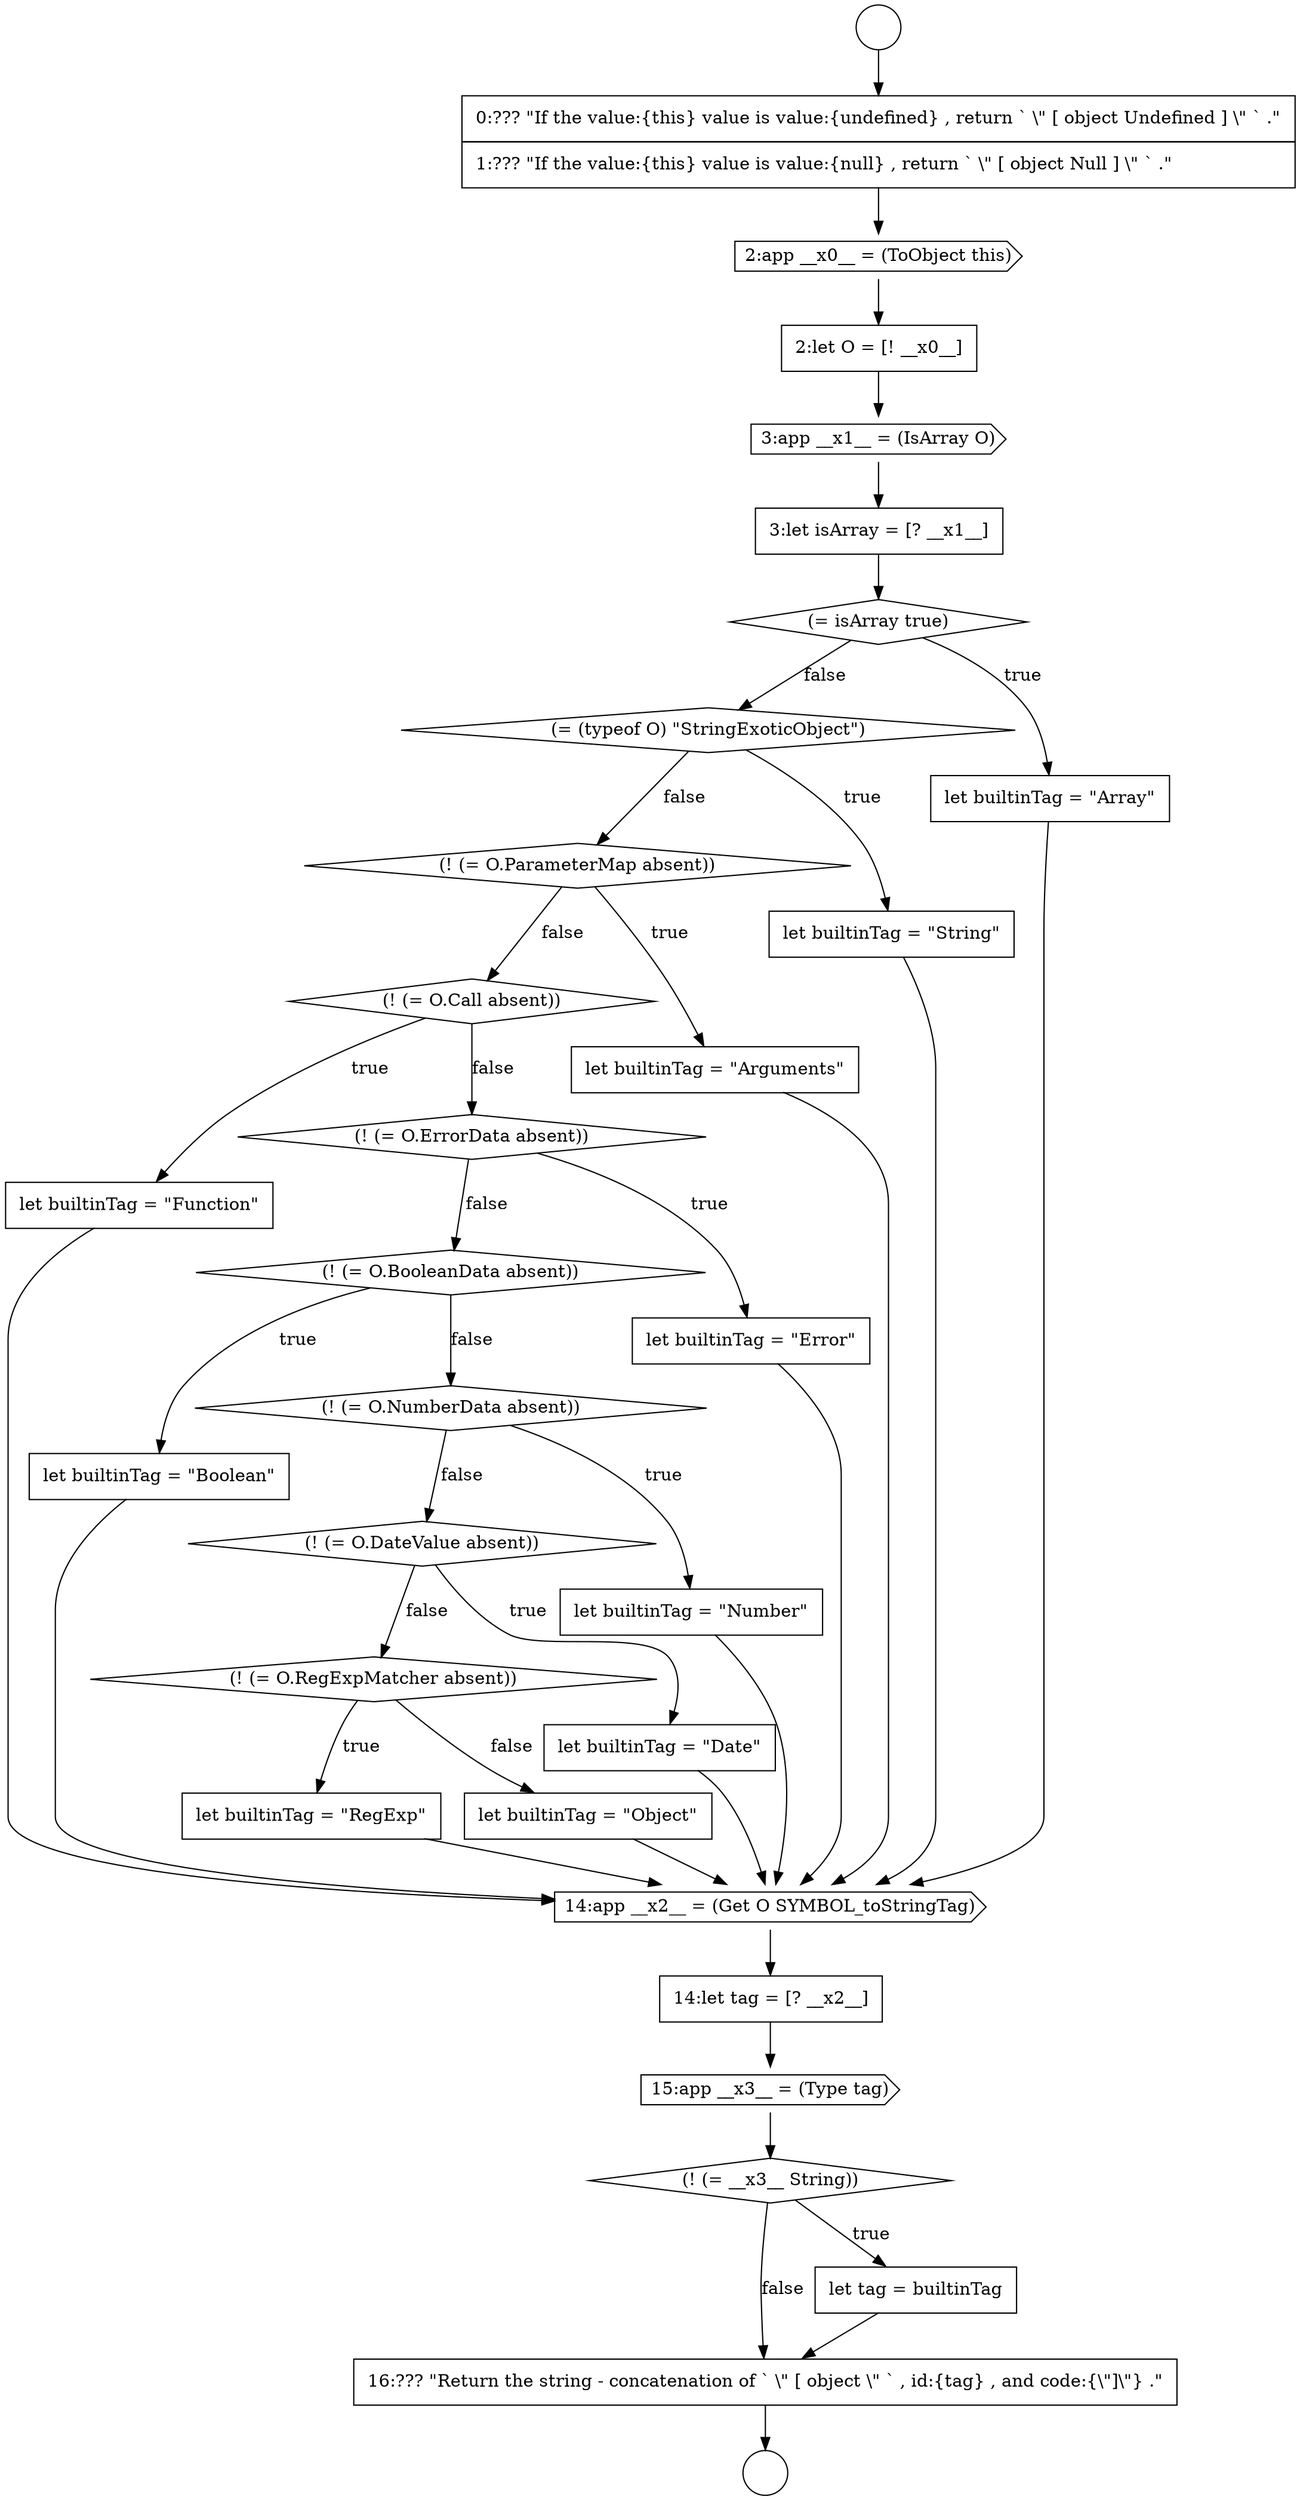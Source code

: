 digraph {
  node11513 [shape=cds, label=<<font color="black">14:app __x2__ = (Get O SYMBOL_toStringTag)</font>> color="black" fillcolor="white" style=filled]
  node11491 [shape=none, margin=0, label=<<font color="black">
    <table border="0" cellborder="1" cellspacing="0" cellpadding="10">
      <tr><td align="left">2:let O = [! __x0__]</td></tr>
    </table>
  </font>> color="black" fillcolor="white" style=filled]
  node11500 [shape=diamond, label=<<font color="black">(! (= O.Call absent))</font>> color="black" fillcolor="white" style=filled]
  node11499 [shape=none, margin=0, label=<<font color="black">
    <table border="0" cellborder="1" cellspacing="0" cellpadding="10">
      <tr><td align="left">let builtinTag = &quot;Arguments&quot;</td></tr>
    </table>
  </font>> color="black" fillcolor="white" style=filled]
  node11488 [shape=circle label=" " color="black" fillcolor="white" style=filled]
  node11496 [shape=diamond, label=<<font color="black">(= (typeof O) &quot;StringExoticObject&quot;)</font>> color="black" fillcolor="white" style=filled]
  node11498 [shape=diamond, label=<<font color="black">(! (= O.ParameterMap absent))</font>> color="black" fillcolor="white" style=filled]
  node11518 [shape=none, margin=0, label=<<font color="black">
    <table border="0" cellborder="1" cellspacing="0" cellpadding="10">
      <tr><td align="left">16:??? &quot;Return the string - concatenation of ` \&quot; [ object \&quot; ` , id:{tag} , and code:{\&quot;]\&quot;} .&quot;</td></tr>
    </table>
  </font>> color="black" fillcolor="white" style=filled]
  node11501 [shape=none, margin=0, label=<<font color="black">
    <table border="0" cellborder="1" cellspacing="0" cellpadding="10">
      <tr><td align="left">let builtinTag = &quot;Function&quot;</td></tr>
    </table>
  </font>> color="black" fillcolor="white" style=filled]
  node11514 [shape=none, margin=0, label=<<font color="black">
    <table border="0" cellborder="1" cellspacing="0" cellpadding="10">
      <tr><td align="left">14:let tag = [? __x2__]</td></tr>
    </table>
  </font>> color="black" fillcolor="white" style=filled]
  node11497 [shape=none, margin=0, label=<<font color="black">
    <table border="0" cellborder="1" cellspacing="0" cellpadding="10">
      <tr><td align="left">let builtinTag = &quot;String&quot;</td></tr>
    </table>
  </font>> color="black" fillcolor="white" style=filled]
  node11489 [shape=none, margin=0, label=<<font color="black">
    <table border="0" cellborder="1" cellspacing="0" cellpadding="10">
      <tr><td align="left">0:??? &quot;If the value:{this} value is value:{undefined} , return ` \&quot; [ object Undefined ] \&quot; ` .&quot;</td></tr>
      <tr><td align="left">1:??? &quot;If the value:{this} value is value:{null} , return ` \&quot; [ object Null ] \&quot; ` .&quot;</td></tr>
    </table>
  </font>> color="black" fillcolor="white" style=filled]
  node11511 [shape=none, margin=0, label=<<font color="black">
    <table border="0" cellborder="1" cellspacing="0" cellpadding="10">
      <tr><td align="left">let builtinTag = &quot;RegExp&quot;</td></tr>
    </table>
  </font>> color="black" fillcolor="white" style=filled]
  node11504 [shape=diamond, label=<<font color="black">(! (= O.BooleanData absent))</font>> color="black" fillcolor="white" style=filled]
  node11517 [shape=none, margin=0, label=<<font color="black">
    <table border="0" cellborder="1" cellspacing="0" cellpadding="10">
      <tr><td align="left">let tag = builtinTag</td></tr>
    </table>
  </font>> color="black" fillcolor="white" style=filled]
  node11512 [shape=none, margin=0, label=<<font color="black">
    <table border="0" cellborder="1" cellspacing="0" cellpadding="10">
      <tr><td align="left">let builtinTag = &quot;Object&quot;</td></tr>
    </table>
  </font>> color="black" fillcolor="white" style=filled]
  node11510 [shape=diamond, label=<<font color="black">(! (= O.RegExpMatcher absent))</font>> color="black" fillcolor="white" style=filled]
  node11495 [shape=none, margin=0, label=<<font color="black">
    <table border="0" cellborder="1" cellspacing="0" cellpadding="10">
      <tr><td align="left">let builtinTag = &quot;Array&quot;</td></tr>
    </table>
  </font>> color="black" fillcolor="white" style=filled]
  node11490 [shape=cds, label=<<font color="black">2:app __x0__ = (ToObject this)</font>> color="black" fillcolor="white" style=filled]
  node11505 [shape=none, margin=0, label=<<font color="black">
    <table border="0" cellborder="1" cellspacing="0" cellpadding="10">
      <tr><td align="left">let builtinTag = &quot;Boolean&quot;</td></tr>
    </table>
  </font>> color="black" fillcolor="white" style=filled]
  node11492 [shape=cds, label=<<font color="black">3:app __x1__ = (IsArray O)</font>> color="black" fillcolor="white" style=filled]
  node11503 [shape=none, margin=0, label=<<font color="black">
    <table border="0" cellborder="1" cellspacing="0" cellpadding="10">
      <tr><td align="left">let builtinTag = &quot;Error&quot;</td></tr>
    </table>
  </font>> color="black" fillcolor="white" style=filled]
  node11516 [shape=diamond, label=<<font color="black">(! (= __x3__ String))</font>> color="black" fillcolor="white" style=filled]
  node11506 [shape=diamond, label=<<font color="black">(! (= O.NumberData absent))</font>> color="black" fillcolor="white" style=filled]
  node11502 [shape=diamond, label=<<font color="black">(! (= O.ErrorData absent))</font>> color="black" fillcolor="white" style=filled]
  node11515 [shape=cds, label=<<font color="black">15:app __x3__ = (Type tag)</font>> color="black" fillcolor="white" style=filled]
  node11508 [shape=diamond, label=<<font color="black">(! (= O.DateValue absent))</font>> color="black" fillcolor="white" style=filled]
  node11487 [shape=circle label=" " color="black" fillcolor="white" style=filled]
  node11507 [shape=none, margin=0, label=<<font color="black">
    <table border="0" cellborder="1" cellspacing="0" cellpadding="10">
      <tr><td align="left">let builtinTag = &quot;Number&quot;</td></tr>
    </table>
  </font>> color="black" fillcolor="white" style=filled]
  node11493 [shape=none, margin=0, label=<<font color="black">
    <table border="0" cellborder="1" cellspacing="0" cellpadding="10">
      <tr><td align="left">3:let isArray = [? __x1__]</td></tr>
    </table>
  </font>> color="black" fillcolor="white" style=filled]
  node11494 [shape=diamond, label=<<font color="black">(= isArray true)</font>> color="black" fillcolor="white" style=filled]
  node11509 [shape=none, margin=0, label=<<font color="black">
    <table border="0" cellborder="1" cellspacing="0" cellpadding="10">
      <tr><td align="left">let builtinTag = &quot;Date&quot;</td></tr>
    </table>
  </font>> color="black" fillcolor="white" style=filled]
  node11489 -> node11490 [ color="black"]
  node11517 -> node11518 [ color="black"]
  node11497 -> node11513 [ color="black"]
  node11495 -> node11513 [ color="black"]
  node11512 -> node11513 [ color="black"]
  node11511 -> node11513 [ color="black"]
  node11502 -> node11503 [label=<<font color="black">true</font>> color="black"]
  node11502 -> node11504 [label=<<font color="black">false</font>> color="black"]
  node11507 -> node11513 [ color="black"]
  node11513 -> node11514 [ color="black"]
  node11492 -> node11493 [ color="black"]
  node11518 -> node11488 [ color="black"]
  node11506 -> node11507 [label=<<font color="black">true</font>> color="black"]
  node11506 -> node11508 [label=<<font color="black">false</font>> color="black"]
  node11501 -> node11513 [ color="black"]
  node11516 -> node11517 [label=<<font color="black">true</font>> color="black"]
  node11516 -> node11518 [label=<<font color="black">false</font>> color="black"]
  node11494 -> node11495 [label=<<font color="black">true</font>> color="black"]
  node11494 -> node11496 [label=<<font color="black">false</font>> color="black"]
  node11515 -> node11516 [ color="black"]
  node11499 -> node11513 [ color="black"]
  node11496 -> node11497 [label=<<font color="black">true</font>> color="black"]
  node11496 -> node11498 [label=<<font color="black">false</font>> color="black"]
  node11498 -> node11499 [label=<<font color="black">true</font>> color="black"]
  node11498 -> node11500 [label=<<font color="black">false</font>> color="black"]
  node11514 -> node11515 [ color="black"]
  node11490 -> node11491 [ color="black"]
  node11491 -> node11492 [ color="black"]
  node11503 -> node11513 [ color="black"]
  node11493 -> node11494 [ color="black"]
  node11510 -> node11511 [label=<<font color="black">true</font>> color="black"]
  node11510 -> node11512 [label=<<font color="black">false</font>> color="black"]
  node11500 -> node11501 [label=<<font color="black">true</font>> color="black"]
  node11500 -> node11502 [label=<<font color="black">false</font>> color="black"]
  node11504 -> node11505 [label=<<font color="black">true</font>> color="black"]
  node11504 -> node11506 [label=<<font color="black">false</font>> color="black"]
  node11508 -> node11509 [label=<<font color="black">true</font>> color="black"]
  node11508 -> node11510 [label=<<font color="black">false</font>> color="black"]
  node11505 -> node11513 [ color="black"]
  node11487 -> node11489 [ color="black"]
  node11509 -> node11513 [ color="black"]
}

